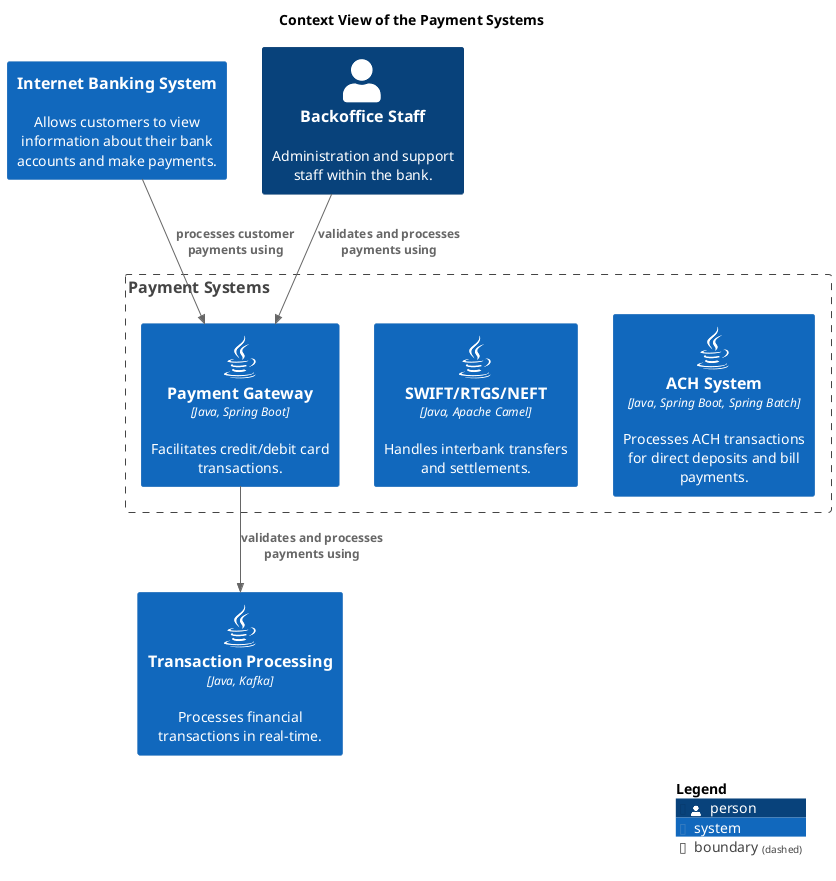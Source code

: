 @startuml context-view
!include <C4/C4_Context.puml>
!include <awslib14/AWSCommon>
!include <awslib14/AWSC4Integration>
!include <azure/AzureCommon>
!include <azure/AzureC4Integration>
!include <tupadr3/common>
!include <tupadr3/font-awesome-5/java>
!include <logos/kafka>
!include <logos/apache-camel>







title Context View of the Payment Systems
Boundary(mybank_payment_contextBoundary, "Payment Systems") {
  System(mybank_payment_achSystem, "ACH System", $descr="Processes ACH transactions for direct deposits and bill payments.", $type="Java, Spring Boot, Spring Batch", $sprite="java")
  System(mybank_payment_swiftRtgsNeftSystem, "SWIFT/RTGS/NEFT", $descr="Handles interbank transfers and settlements.", $type="Java, Apache Camel", $sprite="java")
  System(mybank_payment_paymentGatewaySystem, "Payment Gateway", $descr="Facilitates credit/debit card transactions.", $type="Java, Spring Boot", $sprite="java")
}
System(mybank_coreBanking_transactionProcessingSystem, "Transaction Processing", $descr="Processes financial transactions in real-time.", $type="Java, Kafka", $sprite="java")
System(mybank_digitalBanking_internetBankingSystem_internetBankingSystem, "Internet Banking System", $descr="Allows customers to view information about their bank accounts and make payments.")
Person(mybank_coreBanking_backofficeStaff, "Backoffice Staff", $descr="Administration and support staff within the bank.")
Rel(mybank_payment_paymentGatewaySystem, mybank_coreBanking_transactionProcessingSystem, "validates and processes payments using")
Rel(mybank_coreBanking_backofficeStaff, mybank_payment_paymentGatewaySystem, "validates and processes payments using")
Rel(mybank_digitalBanking_internetBankingSystem_internetBankingSystem, mybank_payment_paymentGatewaySystem, "processes customer payments using")
SHOW_LEGEND()
@enduml
